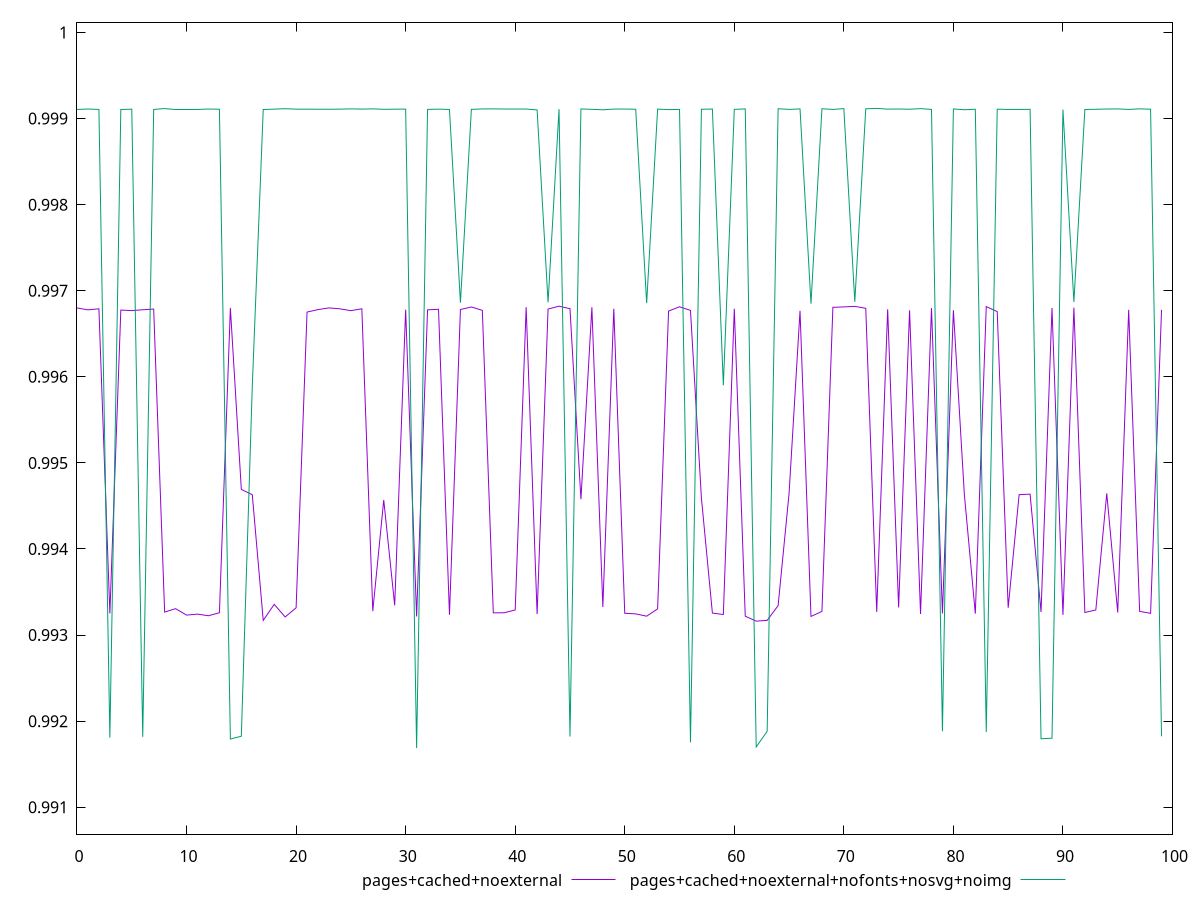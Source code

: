 $_pagesCachedNoexternal <<EOF
0.9968002784107419
0.9967778197027632
0.9967903633302875
0.9932511579289982
0.9967754305667944
0.9967692760849343
0.9967790630916253
0.9967870081916363
0.9932668455604285
0.9933071142679375
0.993232002468166
0.9932437228456088
0.9932246471170825
0.9932594336907407
0.996800385685594
0.9946921961541904
0.9946304834407618
0.9931705404274513
0.9933570815806586
0.9932105465501456
0.9933170000850953
0.9967524382436863
0.9967808426714723
0.9968011091501947
0.9967899423648916
0.996768694414495
0.9967906961841075
0.9932788261878477
0.9945691997069909
0.9933452040263007
0.9967800240640681
0.9932165118470537
0.9967782670886636
0.9967848131219829
0.9932355171492065
0.996781984335248
0.9968113614484981
0.9967720224458656
0.993258394204128
0.9932592683255536
0.9932918598029606
0.9968091890451766
0.9932442779198427
0.9967873310027433
0.9968206806750979
0.9967914704557848
0.9945781157362928
0.9968087243628929
0.993325960688535
0.9967911662533921
0.9932535072753099
0.9932464456498564
0.9932195370746211
0.9933045902386066
0.9967641049898899
0.9968136146628617
0.996771739846402
0.994589768295292
0.9932558245256613
0.9932388746633263
0.9967916579984246
0.9932195973716186
0.9931619917360298
0.9931710113768999
0.9933422386011356
0.9946453645883686
0.9967671582454984
0.9932165237125793
0.9932750760844089
0.9968070520003516
0.9968125451031358
0.9968185948271235
0.9967962251097422
0.9932690415311582
0.9967848921501399
0.9933209456118806
0.9967725209706897
0.9932454461309609
0.9967986598327965
0.9932514672684731
0.9967734868427736
0.9946338224578952
0.9932492159513867
0.99681589852788
0.9967578583446622
0.9933176701795133
0.9946313104014404
0.9946373802993687
0.9932682873080038
0.996799447510433
0.9932341730195955
0.9968029092942965
0.9932624825824863
0.993291718550567
0.9946458197626709
0.993262560317286
0.9967781592614255
0.9932756145723574
0.993252611933197
0.9967787419553369
EOF
$_pagesCachedNoexternalNofontsNosvgNoimg <<EOF
0.9991058894423412
0.9991112290460991
0.9991062685681656
0.9918087563836238
0.9991055119130055
0.9991091322570091
0.9918176665346561
0.9991060917158006
0.9991160856477412
0.9991050024599559
0.9991055713272496
0.9991059101016966
0.9991111960591035
0.9991086454558062
0.9917927320702641
0.991824947140671
0.9958928096871651
0.9991051592388919
0.9991097578388307
0.9991145852776941
0.9991096754773272
0.9991095879617025
0.9991086682121695
0.9991081434122135
0.9991095351916787
0.9991126867999449
0.9991099821579228
0.9991128968532997
0.99910777693981
0.9991092438399816
0.9991104563850726
0.9916878125511908
0.9991064746462609
0.9991094412292427
0.9991062423217331
0.9968607945273295
0.9991073140626654
0.9991120332897379
0.9991127509751561
0.9991109672658085
0.9991107637124789
0.9991107838551694
0.9991005425235817
0.9968649069909217
0.9991094163429158
0.991821913453267
0.9991116415169039
0.9991074748230749
0.9991018705761743
0.9991102604580275
0.9991111185144743
0.9991084792776505
0.9968564246372478
0.9991096102702454
0.9991041441026087
0.999106418290389
0.9917542275669142
0.999108317370215
0.9991108785638892
0.9959018315556214
0.9991068389564846
0.999112398394535
0.9917004070729375
0.9918818157081726
0.9991144631116692
0.999106580467337
0.9991124839824219
0.9968500756107872
0.9991139811535205
0.999106290511442
0.9991154451925999
0.9968713986633497
0.9991136473371701
0.9991184642258293
0.999109660033882
0.9991112825943781
0.9991085028961774
0.9991155779216275
0.9991064406609913
0.9918826787001578
0.9991121535775562
0.999102401713241
0.9991084835719645
0.9918736106706711
0.999109171741464
0.9991059923050178
0.9991060237214805
0.9991075749645077
0.9917953579084482
0.9918022395607462
0.9991040643530424
0.9968702268621743
0.9991056423619705
0.9991082009716248
0.9991111502184427
0.999112318364023
0.9991062887904159
0.9991131684532377
0.9991088420901383
0.9918246309334533
EOF
set key outside below
set terminal pngcairo
set output "report_00004_2020-11-02T20-21-41.718Z/first-cpu-idle/first-cpu-idle_pages+cached+noexternal_pages+cached+noexternal+nofonts+nosvg+noimg.png"
set yrange [0.9906878125511908:1.0001184642258292]
plot $_pagesCachedNoexternal title "pages+cached+noexternal" with line ,$_pagesCachedNoexternalNofontsNosvgNoimg title "pages+cached+noexternal+nofonts+nosvg+noimg" with line ,